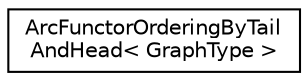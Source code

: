 digraph "Graphical Class Hierarchy"
{
 // LATEX_PDF_SIZE
  edge [fontname="Helvetica",fontsize="10",labelfontname="Helvetica",labelfontsize="10"];
  node [fontname="Helvetica",fontsize="10",shape=record];
  rankdir="LR";
  Node0 [label="ArcFunctorOrderingByTail\lAndHead\< GraphType \>",height=0.2,width=0.4,color="black", fillcolor="white", style="filled",URL="$classoperations__research_1_1_arc_functor_ordering_by_tail_and_head.html",tooltip=" "];
}
